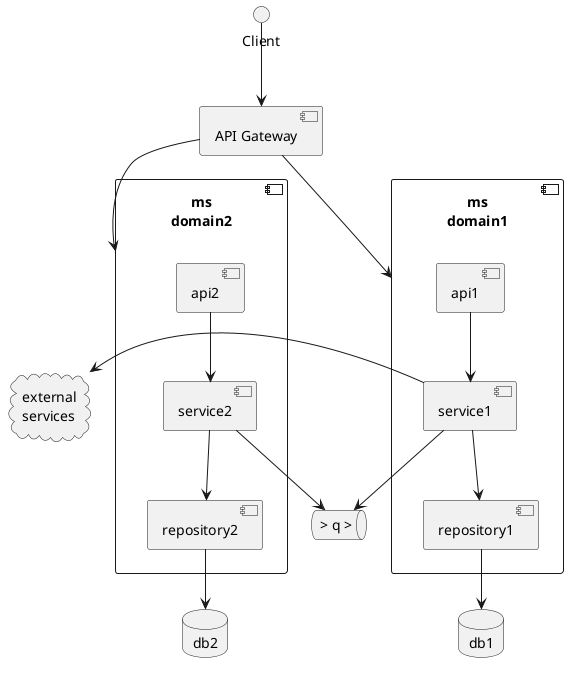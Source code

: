@startuml

cloud "external\nservices" as ext
queue " > q >" as q
database db2
database db1

component "ms\ndomain2\n" as ms1 {
    [api2]
    [service2]
    [repository2]
    
    api2 -down-> service2
    service2 -down-> repository2
    service2 -down-> q
    repository2 -down-> db2
}


component "ms\ndomain1\n" as ms2 {
    [api1]
    [service1]
    [repository1]
  
    
    api1 -down-> service1
    service1 -down-> repository1
    service1 -left-> ext
    service1 -down-> q
    repository1 -down-> db1
}

component "API Gateway" as api

api -down-> ms1
api -down-> ms2

Client -down-> api

@enduml